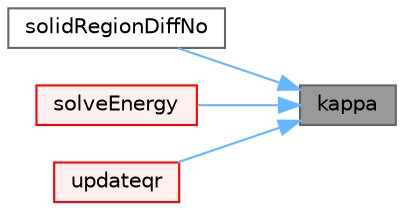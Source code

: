 digraph "kappa"
{
 // LATEX_PDF_SIZE
  bgcolor="transparent";
  edge [fontname=Helvetica,fontsize=10,labelfontname=Helvetica,labelfontsize=10];
  node [fontname=Helvetica,fontsize=10,shape=box,height=0.2,width=0.4];
  rankdir="RL";
  Node1 [id="Node000001",label="kappa",height=0.2,width=0.4,color="gray40", fillcolor="grey60", style="filled", fontcolor="black",tooltip=" "];
  Node1 -> Node2 [id="edge1_Node000001_Node000002",dir="back",color="steelblue1",style="solid",tooltip=" "];
  Node2 [id="Node000002",label="solidRegionDiffNo",height=0.2,width=0.4,color="grey40", fillcolor="white", style="filled",URL="$classFoam_1_1regionModels_1_1pyrolysisModels_1_1reactingOneDim.html#a13b515b67177488efbd8bb27dd569939",tooltip=" "];
  Node1 -> Node3 [id="edge2_Node000001_Node000003",dir="back",color="steelblue1",style="solid",tooltip=" "];
  Node3 [id="Node000003",label="solveEnergy",height=0.2,width=0.4,color="red", fillcolor="#FFF0F0", style="filled",URL="$classFoam_1_1regionModels_1_1pyrolysisModels_1_1reactingOneDim.html#a533e6e7fb2c00cd976a89d545355000c",tooltip=" "];
  Node1 -> Node5 [id="edge3_Node000001_Node000005",dir="back",color="steelblue1",style="solid",tooltip=" "];
  Node5 [id="Node000005",label="updateqr",height=0.2,width=0.4,color="red", fillcolor="#FFF0F0", style="filled",URL="$classFoam_1_1regionModels_1_1pyrolysisModels_1_1reactingOneDim.html#a33c03cf5e71f6c051ca9764db25dd59a",tooltip=" "];
}
